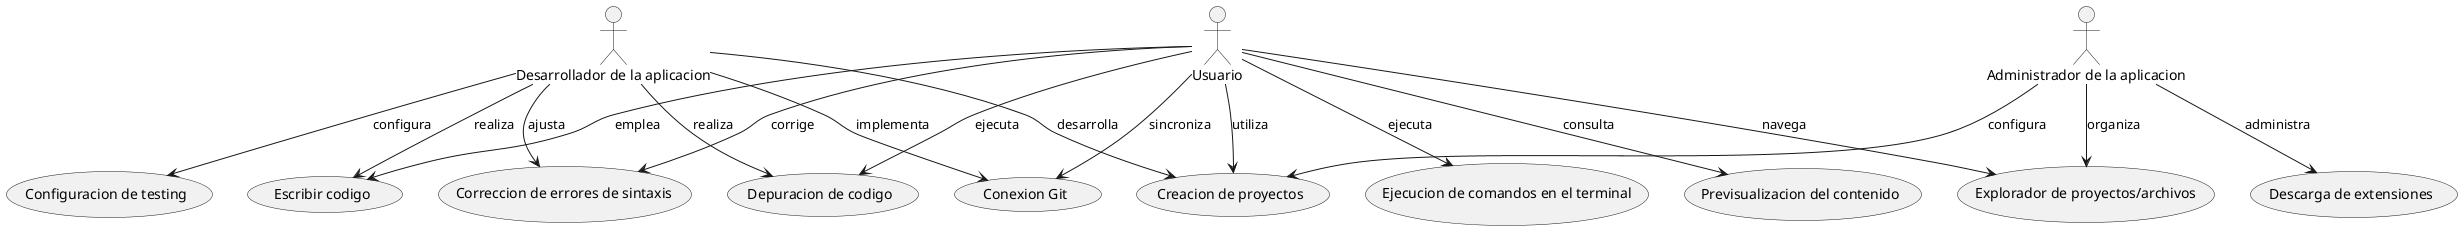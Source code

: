 @startuml

actor "Desarrollador de la aplicacion" as DevApp
actor "Administrador de la aplicacion" as AdminApp
actor "Usuario" as User

usecase "Escribir codigo" as UC1
usecase "Ejecucion de comandos en el terminal" as UC2
usecase "Previsualizacion del contenido" as UC3
usecase "Creacion de proyectos" as UC4
usecase "Explorador de proyectos/archivos" as UC5
usecase "Descarga de extensiones" as UC6
usecase "Conexion Git" as UC7
usecase "Depuracion de codigo" as UC8
usecase "Configuracion de testing" as UC9
usecase "Correccion de errores de sintaxis" as UC10

DevApp --> UC1 : realiza
DevApp --> UC4 : desarrolla
DevApp --> UC7 : implementa
DevApp --> UC8 : realiza
DevApp --> UC9 : configura
DevApp --> UC10 : ajusta

AdminApp --> UC6 : administra
AdminApp --> UC4 : configura
AdminApp --> UC5 : organiza

User --> UC1 : emplea
User --> UC2 : ejecuta
User --> UC3 : consulta
User --> UC4 : utiliza
User --> UC5 : navega
User --> UC7 : sincroniza
User --> UC8 : ejecuta
User --> UC10 : corrige

@enduml

